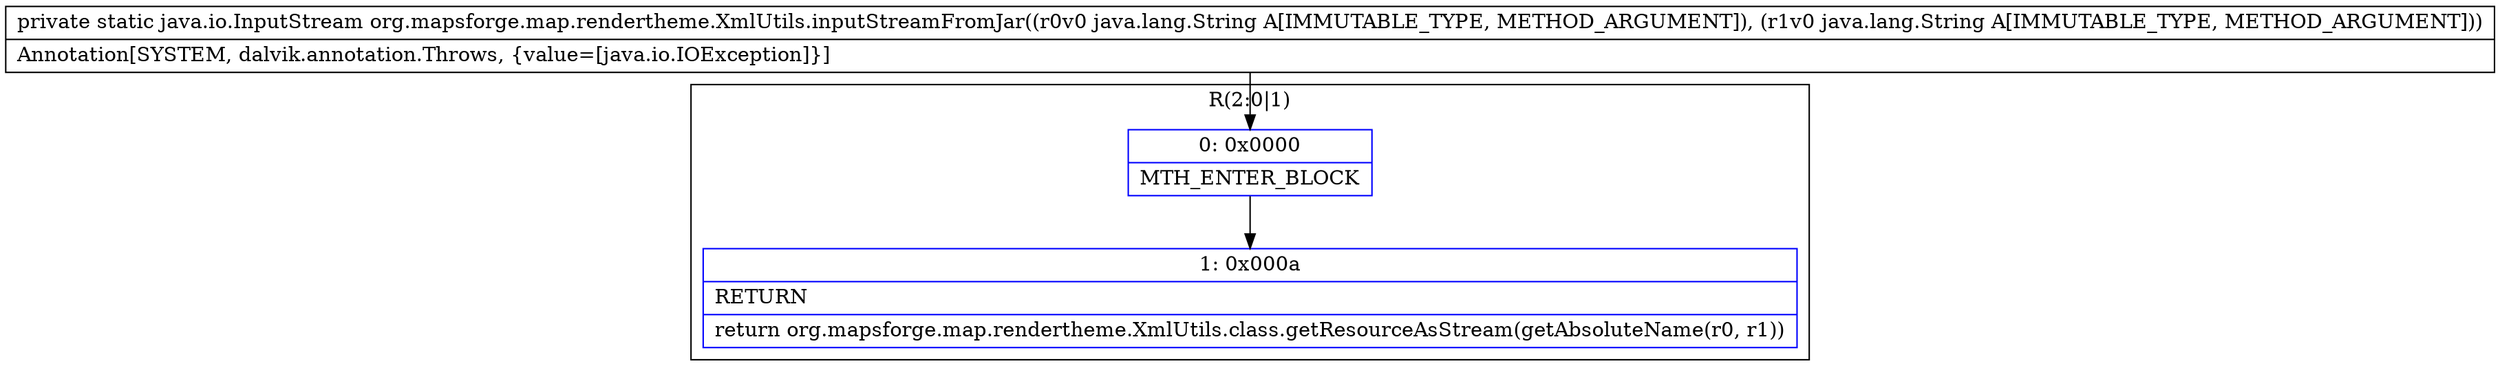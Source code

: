 digraph "CFG fororg.mapsforge.map.rendertheme.XmlUtils.inputStreamFromJar(Ljava\/lang\/String;Ljava\/lang\/String;)Ljava\/io\/InputStream;" {
subgraph cluster_Region_220325114 {
label = "R(2:0|1)";
node [shape=record,color=blue];
Node_0 [shape=record,label="{0\:\ 0x0000|MTH_ENTER_BLOCK\l}"];
Node_1 [shape=record,label="{1\:\ 0x000a|RETURN\l|return org.mapsforge.map.rendertheme.XmlUtils.class.getResourceAsStream(getAbsoluteName(r0, r1))\l}"];
}
MethodNode[shape=record,label="{private static java.io.InputStream org.mapsforge.map.rendertheme.XmlUtils.inputStreamFromJar((r0v0 java.lang.String A[IMMUTABLE_TYPE, METHOD_ARGUMENT]), (r1v0 java.lang.String A[IMMUTABLE_TYPE, METHOD_ARGUMENT]))  | Annotation[SYSTEM, dalvik.annotation.Throws, \{value=[java.io.IOException]\}]\l}"];
MethodNode -> Node_0;
Node_0 -> Node_1;
}

